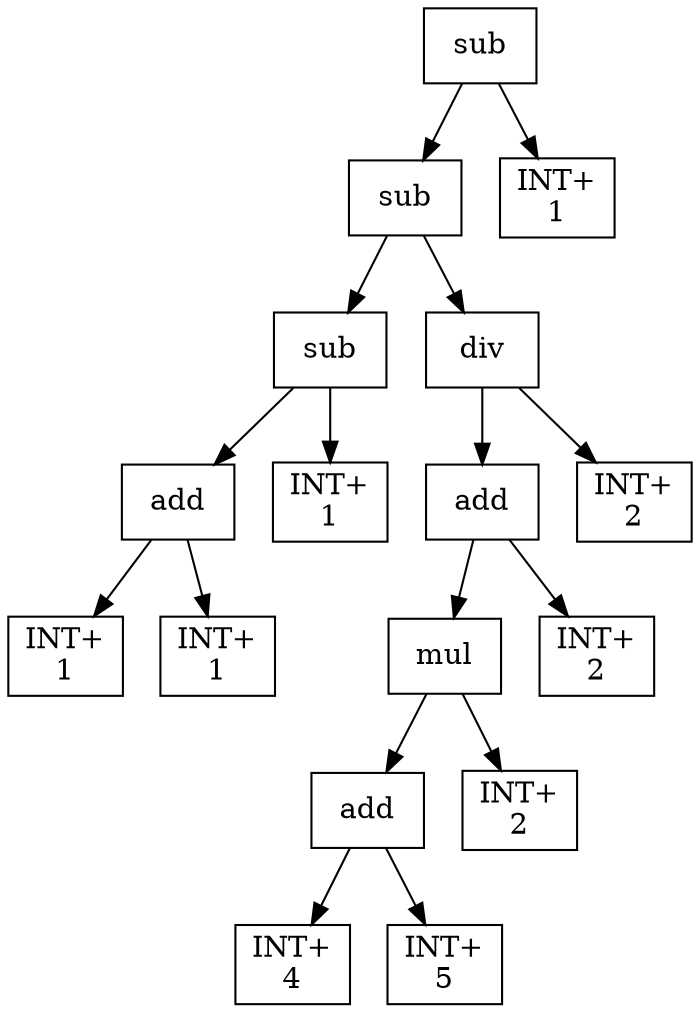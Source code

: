 digraph expr {
  node [shape=box];
  n1 [label="sub"];
  n2 [label="sub"];
  n3 [label="sub"];
  n4 [label="add"];
  n5 [label="INT+\n1"];
  n6 [label="INT+\n1"];
  n4 -> n5;
  n4 -> n6;
  n7 [label="INT+\n1"];
  n3 -> n4;
  n3 -> n7;
  n8 [label="div"];
  n9 [label="add"];
  n10 [label="mul"];
  n11 [label="add"];
  n12 [label="INT+\n4"];
  n13 [label="INT+\n5"];
  n11 -> n12;
  n11 -> n13;
  n14 [label="INT+\n2"];
  n10 -> n11;
  n10 -> n14;
  n15 [label="INT+\n2"];
  n9 -> n10;
  n9 -> n15;
  n16 [label="INT+\n2"];
  n8 -> n9;
  n8 -> n16;
  n2 -> n3;
  n2 -> n8;
  n17 [label="INT+\n1"];
  n1 -> n2;
  n1 -> n17;
}
